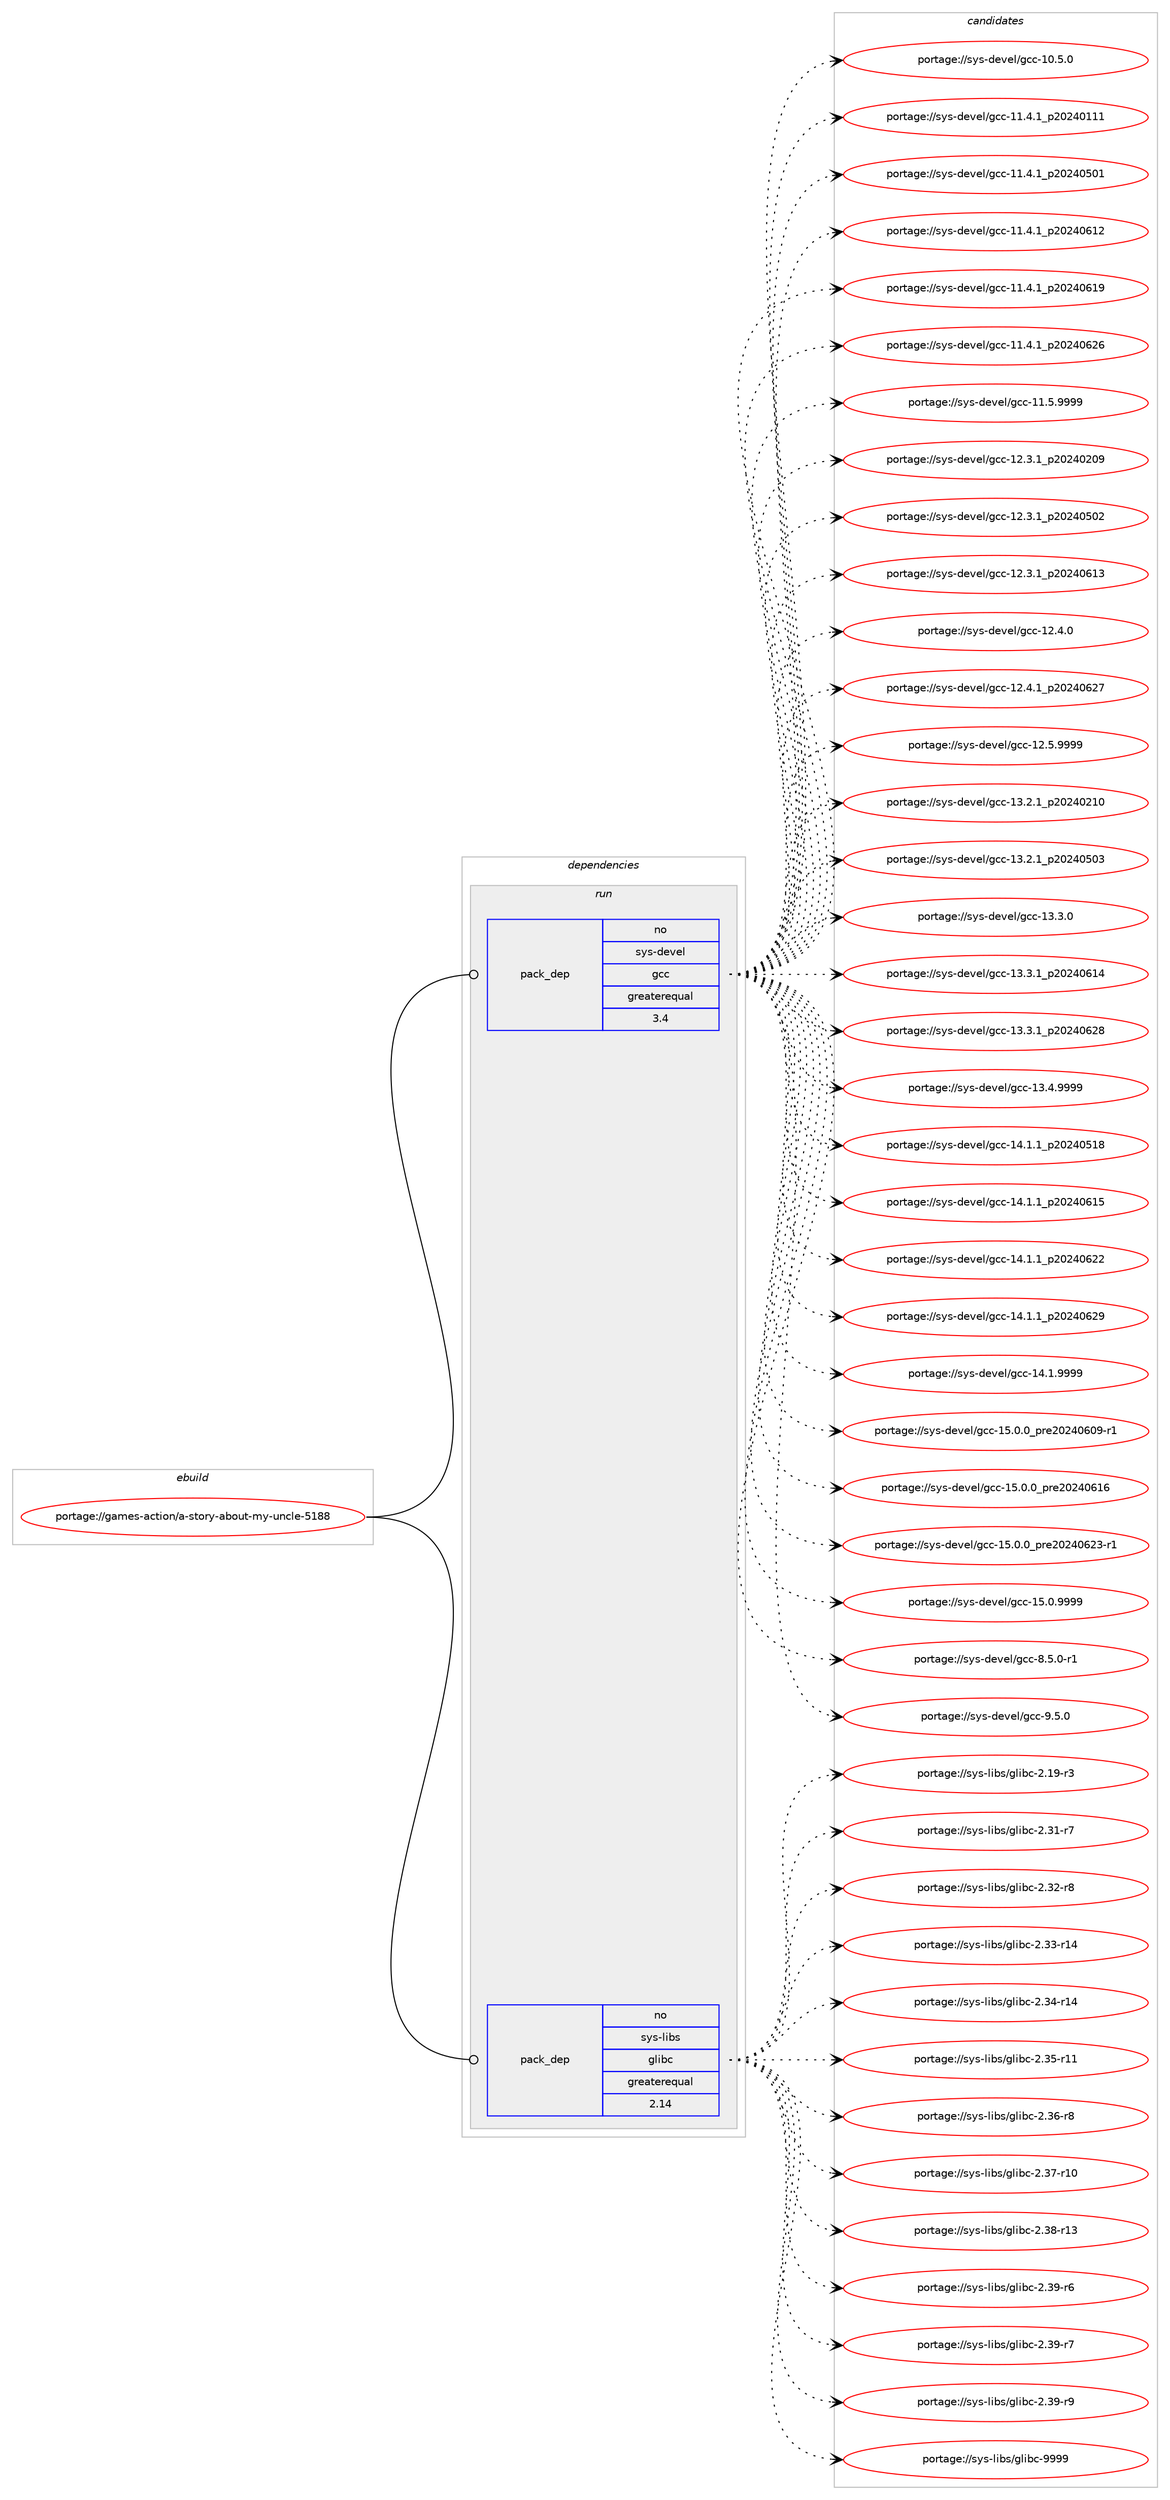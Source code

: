 digraph prolog {

# *************
# Graph options
# *************

newrank=true;
concentrate=true;
compound=true;
graph [rankdir=LR,fontname=Helvetica,fontsize=10,ranksep=1.5];#, ranksep=2.5, nodesep=0.2];
edge  [arrowhead=vee];
node  [fontname=Helvetica,fontsize=10];

# **********
# The ebuild
# **********

subgraph cluster_leftcol {
color=gray;
rank=same;
label=<<i>ebuild</i>>;
id [label="portage://games-action/a-story-about-my-uncle-5188", color=red, width=4, href="../games-action/a-story-about-my-uncle-5188.svg"];
}

# ****************
# The dependencies
# ****************

subgraph cluster_midcol {
color=gray;
label=<<i>dependencies</i>>;
subgraph cluster_compile {
fillcolor="#eeeeee";
style=filled;
label=<<i>compile</i>>;
}
subgraph cluster_compileandrun {
fillcolor="#eeeeee";
style=filled;
label=<<i>compile and run</i>>;
}
subgraph cluster_run {
fillcolor="#eeeeee";
style=filled;
label=<<i>run</i>>;
# *** BEGIN UNKNOWN DEPENDENCY TYPE (TODO) ***
# id -> package_dependency(portage://games-action/a-story-about-my-uncle-5188,run,no,media-libs,libsdl2,none,[,,],[],[use(enable(opengl),none),use(enable(sound),none),use(enable(video),none)])
# *** END UNKNOWN DEPENDENCY TYPE (TODO) ***

# *** BEGIN UNKNOWN DEPENDENCY TYPE (TODO) ***
# id -> package_dependency(portage://games-action/a-story-about-my-uncle-5188,run,no,sys-apps,bubblewrap,none,[,,],[],[])
# *** END UNKNOWN DEPENDENCY TYPE (TODO) ***

subgraph pack51068 {
dependency113796 [label=<<TABLE BORDER="0" CELLBORDER="1" CELLSPACING="0" CELLPADDING="4" WIDTH="220"><TR><TD ROWSPAN="6" CELLPADDING="30">pack_dep</TD></TR><TR><TD WIDTH="110">no</TD></TR><TR><TD>sys-devel</TD></TR><TR><TD>gcc</TD></TR><TR><TD>greaterequal</TD></TR><TR><TD>3.4</TD></TR></TABLE>>, shape=none, color=blue];
}
id:e -> dependency113796:w [weight=20,style="solid",arrowhead="odot"];
subgraph pack51069 {
dependency113797 [label=<<TABLE BORDER="0" CELLBORDER="1" CELLSPACING="0" CELLPADDING="4" WIDTH="220"><TR><TD ROWSPAN="6" CELLPADDING="30">pack_dep</TD></TR><TR><TD WIDTH="110">no</TD></TR><TR><TD>sys-libs</TD></TR><TR><TD>glibc</TD></TR><TR><TD>greaterequal</TD></TR><TR><TD>2.14</TD></TR></TABLE>>, shape=none, color=blue];
}
id:e -> dependency113797:w [weight=20,style="solid",arrowhead="odot"];
# *** BEGIN UNKNOWN DEPENDENCY TYPE (TODO) ***
# id -> package_dependency(portage://games-action/a-story-about-my-uncle-5188,run,no,virtual,opengl,none,[,,],[],[])
# *** END UNKNOWN DEPENDENCY TYPE (TODO) ***

}
}

# **************
# The candidates
# **************

subgraph cluster_choices {
rank=same;
color=gray;
label=<<i>candidates</i>>;

subgraph choice51068 {
color=black;
nodesep=1;
choice1151211154510010111810110847103999945494846534648 [label="portage://sys-devel/gcc-10.5.0", color=red, width=4,href="../sys-devel/gcc-10.5.0.svg"];
choice1151211154510010111810110847103999945494946524649951125048505248494949 [label="portage://sys-devel/gcc-11.4.1_p20240111", color=red, width=4,href="../sys-devel/gcc-11.4.1_p20240111.svg"];
choice1151211154510010111810110847103999945494946524649951125048505248534849 [label="portage://sys-devel/gcc-11.4.1_p20240501", color=red, width=4,href="../sys-devel/gcc-11.4.1_p20240501.svg"];
choice1151211154510010111810110847103999945494946524649951125048505248544950 [label="portage://sys-devel/gcc-11.4.1_p20240612", color=red, width=4,href="../sys-devel/gcc-11.4.1_p20240612.svg"];
choice1151211154510010111810110847103999945494946524649951125048505248544957 [label="portage://sys-devel/gcc-11.4.1_p20240619", color=red, width=4,href="../sys-devel/gcc-11.4.1_p20240619.svg"];
choice1151211154510010111810110847103999945494946524649951125048505248545054 [label="portage://sys-devel/gcc-11.4.1_p20240626", color=red, width=4,href="../sys-devel/gcc-11.4.1_p20240626.svg"];
choice1151211154510010111810110847103999945494946534657575757 [label="portage://sys-devel/gcc-11.5.9999", color=red, width=4,href="../sys-devel/gcc-11.5.9999.svg"];
choice1151211154510010111810110847103999945495046514649951125048505248504857 [label="portage://sys-devel/gcc-12.3.1_p20240209", color=red, width=4,href="../sys-devel/gcc-12.3.1_p20240209.svg"];
choice1151211154510010111810110847103999945495046514649951125048505248534850 [label="portage://sys-devel/gcc-12.3.1_p20240502", color=red, width=4,href="../sys-devel/gcc-12.3.1_p20240502.svg"];
choice1151211154510010111810110847103999945495046514649951125048505248544951 [label="portage://sys-devel/gcc-12.3.1_p20240613", color=red, width=4,href="../sys-devel/gcc-12.3.1_p20240613.svg"];
choice1151211154510010111810110847103999945495046524648 [label="portage://sys-devel/gcc-12.4.0", color=red, width=4,href="../sys-devel/gcc-12.4.0.svg"];
choice1151211154510010111810110847103999945495046524649951125048505248545055 [label="portage://sys-devel/gcc-12.4.1_p20240627", color=red, width=4,href="../sys-devel/gcc-12.4.1_p20240627.svg"];
choice1151211154510010111810110847103999945495046534657575757 [label="portage://sys-devel/gcc-12.5.9999", color=red, width=4,href="../sys-devel/gcc-12.5.9999.svg"];
choice1151211154510010111810110847103999945495146504649951125048505248504948 [label="portage://sys-devel/gcc-13.2.1_p20240210", color=red, width=4,href="../sys-devel/gcc-13.2.1_p20240210.svg"];
choice1151211154510010111810110847103999945495146504649951125048505248534851 [label="portage://sys-devel/gcc-13.2.1_p20240503", color=red, width=4,href="../sys-devel/gcc-13.2.1_p20240503.svg"];
choice1151211154510010111810110847103999945495146514648 [label="portage://sys-devel/gcc-13.3.0", color=red, width=4,href="../sys-devel/gcc-13.3.0.svg"];
choice1151211154510010111810110847103999945495146514649951125048505248544952 [label="portage://sys-devel/gcc-13.3.1_p20240614", color=red, width=4,href="../sys-devel/gcc-13.3.1_p20240614.svg"];
choice1151211154510010111810110847103999945495146514649951125048505248545056 [label="portage://sys-devel/gcc-13.3.1_p20240628", color=red, width=4,href="../sys-devel/gcc-13.3.1_p20240628.svg"];
choice1151211154510010111810110847103999945495146524657575757 [label="portage://sys-devel/gcc-13.4.9999", color=red, width=4,href="../sys-devel/gcc-13.4.9999.svg"];
choice1151211154510010111810110847103999945495246494649951125048505248534956 [label="portage://sys-devel/gcc-14.1.1_p20240518", color=red, width=4,href="../sys-devel/gcc-14.1.1_p20240518.svg"];
choice1151211154510010111810110847103999945495246494649951125048505248544953 [label="portage://sys-devel/gcc-14.1.1_p20240615", color=red, width=4,href="../sys-devel/gcc-14.1.1_p20240615.svg"];
choice1151211154510010111810110847103999945495246494649951125048505248545050 [label="portage://sys-devel/gcc-14.1.1_p20240622", color=red, width=4,href="../sys-devel/gcc-14.1.1_p20240622.svg"];
choice1151211154510010111810110847103999945495246494649951125048505248545057 [label="portage://sys-devel/gcc-14.1.1_p20240629", color=red, width=4,href="../sys-devel/gcc-14.1.1_p20240629.svg"];
choice1151211154510010111810110847103999945495246494657575757 [label="portage://sys-devel/gcc-14.1.9999", color=red, width=4,href="../sys-devel/gcc-14.1.9999.svg"];
choice11512111545100101118101108471039999454953464846489511211410150485052485448574511449 [label="portage://sys-devel/gcc-15.0.0_pre20240609-r1", color=red, width=4,href="../sys-devel/gcc-15.0.0_pre20240609-r1.svg"];
choice1151211154510010111810110847103999945495346484648951121141015048505248544954 [label="portage://sys-devel/gcc-15.0.0_pre20240616", color=red, width=4,href="../sys-devel/gcc-15.0.0_pre20240616.svg"];
choice11512111545100101118101108471039999454953464846489511211410150485052485450514511449 [label="portage://sys-devel/gcc-15.0.0_pre20240623-r1", color=red, width=4,href="../sys-devel/gcc-15.0.0_pre20240623-r1.svg"];
choice1151211154510010111810110847103999945495346484657575757 [label="portage://sys-devel/gcc-15.0.9999", color=red, width=4,href="../sys-devel/gcc-15.0.9999.svg"];
choice115121115451001011181011084710399994556465346484511449 [label="portage://sys-devel/gcc-8.5.0-r1", color=red, width=4,href="../sys-devel/gcc-8.5.0-r1.svg"];
choice11512111545100101118101108471039999455746534648 [label="portage://sys-devel/gcc-9.5.0", color=red, width=4,href="../sys-devel/gcc-9.5.0.svg"];
dependency113796:e -> choice1151211154510010111810110847103999945494846534648:w [style=dotted,weight="100"];
dependency113796:e -> choice1151211154510010111810110847103999945494946524649951125048505248494949:w [style=dotted,weight="100"];
dependency113796:e -> choice1151211154510010111810110847103999945494946524649951125048505248534849:w [style=dotted,weight="100"];
dependency113796:e -> choice1151211154510010111810110847103999945494946524649951125048505248544950:w [style=dotted,weight="100"];
dependency113796:e -> choice1151211154510010111810110847103999945494946524649951125048505248544957:w [style=dotted,weight="100"];
dependency113796:e -> choice1151211154510010111810110847103999945494946524649951125048505248545054:w [style=dotted,weight="100"];
dependency113796:e -> choice1151211154510010111810110847103999945494946534657575757:w [style=dotted,weight="100"];
dependency113796:e -> choice1151211154510010111810110847103999945495046514649951125048505248504857:w [style=dotted,weight="100"];
dependency113796:e -> choice1151211154510010111810110847103999945495046514649951125048505248534850:w [style=dotted,weight="100"];
dependency113796:e -> choice1151211154510010111810110847103999945495046514649951125048505248544951:w [style=dotted,weight="100"];
dependency113796:e -> choice1151211154510010111810110847103999945495046524648:w [style=dotted,weight="100"];
dependency113796:e -> choice1151211154510010111810110847103999945495046524649951125048505248545055:w [style=dotted,weight="100"];
dependency113796:e -> choice1151211154510010111810110847103999945495046534657575757:w [style=dotted,weight="100"];
dependency113796:e -> choice1151211154510010111810110847103999945495146504649951125048505248504948:w [style=dotted,weight="100"];
dependency113796:e -> choice1151211154510010111810110847103999945495146504649951125048505248534851:w [style=dotted,weight="100"];
dependency113796:e -> choice1151211154510010111810110847103999945495146514648:w [style=dotted,weight="100"];
dependency113796:e -> choice1151211154510010111810110847103999945495146514649951125048505248544952:w [style=dotted,weight="100"];
dependency113796:e -> choice1151211154510010111810110847103999945495146514649951125048505248545056:w [style=dotted,weight="100"];
dependency113796:e -> choice1151211154510010111810110847103999945495146524657575757:w [style=dotted,weight="100"];
dependency113796:e -> choice1151211154510010111810110847103999945495246494649951125048505248534956:w [style=dotted,weight="100"];
dependency113796:e -> choice1151211154510010111810110847103999945495246494649951125048505248544953:w [style=dotted,weight="100"];
dependency113796:e -> choice1151211154510010111810110847103999945495246494649951125048505248545050:w [style=dotted,weight="100"];
dependency113796:e -> choice1151211154510010111810110847103999945495246494649951125048505248545057:w [style=dotted,weight="100"];
dependency113796:e -> choice1151211154510010111810110847103999945495246494657575757:w [style=dotted,weight="100"];
dependency113796:e -> choice11512111545100101118101108471039999454953464846489511211410150485052485448574511449:w [style=dotted,weight="100"];
dependency113796:e -> choice1151211154510010111810110847103999945495346484648951121141015048505248544954:w [style=dotted,weight="100"];
dependency113796:e -> choice11512111545100101118101108471039999454953464846489511211410150485052485450514511449:w [style=dotted,weight="100"];
dependency113796:e -> choice1151211154510010111810110847103999945495346484657575757:w [style=dotted,weight="100"];
dependency113796:e -> choice115121115451001011181011084710399994556465346484511449:w [style=dotted,weight="100"];
dependency113796:e -> choice11512111545100101118101108471039999455746534648:w [style=dotted,weight="100"];
}
subgraph choice51069 {
color=black;
nodesep=1;
choice115121115451081059811547103108105989945504649574511451 [label="portage://sys-libs/glibc-2.19-r3", color=red, width=4,href="../sys-libs/glibc-2.19-r3.svg"];
choice115121115451081059811547103108105989945504651494511455 [label="portage://sys-libs/glibc-2.31-r7", color=red, width=4,href="../sys-libs/glibc-2.31-r7.svg"];
choice115121115451081059811547103108105989945504651504511456 [label="portage://sys-libs/glibc-2.32-r8", color=red, width=4,href="../sys-libs/glibc-2.32-r8.svg"];
choice11512111545108105981154710310810598994550465151451144952 [label="portage://sys-libs/glibc-2.33-r14", color=red, width=4,href="../sys-libs/glibc-2.33-r14.svg"];
choice11512111545108105981154710310810598994550465152451144952 [label="portage://sys-libs/glibc-2.34-r14", color=red, width=4,href="../sys-libs/glibc-2.34-r14.svg"];
choice11512111545108105981154710310810598994550465153451144949 [label="portage://sys-libs/glibc-2.35-r11", color=red, width=4,href="../sys-libs/glibc-2.35-r11.svg"];
choice115121115451081059811547103108105989945504651544511456 [label="portage://sys-libs/glibc-2.36-r8", color=red, width=4,href="../sys-libs/glibc-2.36-r8.svg"];
choice11512111545108105981154710310810598994550465155451144948 [label="portage://sys-libs/glibc-2.37-r10", color=red, width=4,href="../sys-libs/glibc-2.37-r10.svg"];
choice11512111545108105981154710310810598994550465156451144951 [label="portage://sys-libs/glibc-2.38-r13", color=red, width=4,href="../sys-libs/glibc-2.38-r13.svg"];
choice115121115451081059811547103108105989945504651574511454 [label="portage://sys-libs/glibc-2.39-r6", color=red, width=4,href="../sys-libs/glibc-2.39-r6.svg"];
choice115121115451081059811547103108105989945504651574511455 [label="portage://sys-libs/glibc-2.39-r7", color=red, width=4,href="../sys-libs/glibc-2.39-r7.svg"];
choice115121115451081059811547103108105989945504651574511457 [label="portage://sys-libs/glibc-2.39-r9", color=red, width=4,href="../sys-libs/glibc-2.39-r9.svg"];
choice11512111545108105981154710310810598994557575757 [label="portage://sys-libs/glibc-9999", color=red, width=4,href="../sys-libs/glibc-9999.svg"];
dependency113797:e -> choice115121115451081059811547103108105989945504649574511451:w [style=dotted,weight="100"];
dependency113797:e -> choice115121115451081059811547103108105989945504651494511455:w [style=dotted,weight="100"];
dependency113797:e -> choice115121115451081059811547103108105989945504651504511456:w [style=dotted,weight="100"];
dependency113797:e -> choice11512111545108105981154710310810598994550465151451144952:w [style=dotted,weight="100"];
dependency113797:e -> choice11512111545108105981154710310810598994550465152451144952:w [style=dotted,weight="100"];
dependency113797:e -> choice11512111545108105981154710310810598994550465153451144949:w [style=dotted,weight="100"];
dependency113797:e -> choice115121115451081059811547103108105989945504651544511456:w [style=dotted,weight="100"];
dependency113797:e -> choice11512111545108105981154710310810598994550465155451144948:w [style=dotted,weight="100"];
dependency113797:e -> choice11512111545108105981154710310810598994550465156451144951:w [style=dotted,weight="100"];
dependency113797:e -> choice115121115451081059811547103108105989945504651574511454:w [style=dotted,weight="100"];
dependency113797:e -> choice115121115451081059811547103108105989945504651574511455:w [style=dotted,weight="100"];
dependency113797:e -> choice115121115451081059811547103108105989945504651574511457:w [style=dotted,weight="100"];
dependency113797:e -> choice11512111545108105981154710310810598994557575757:w [style=dotted,weight="100"];
}
}

}
